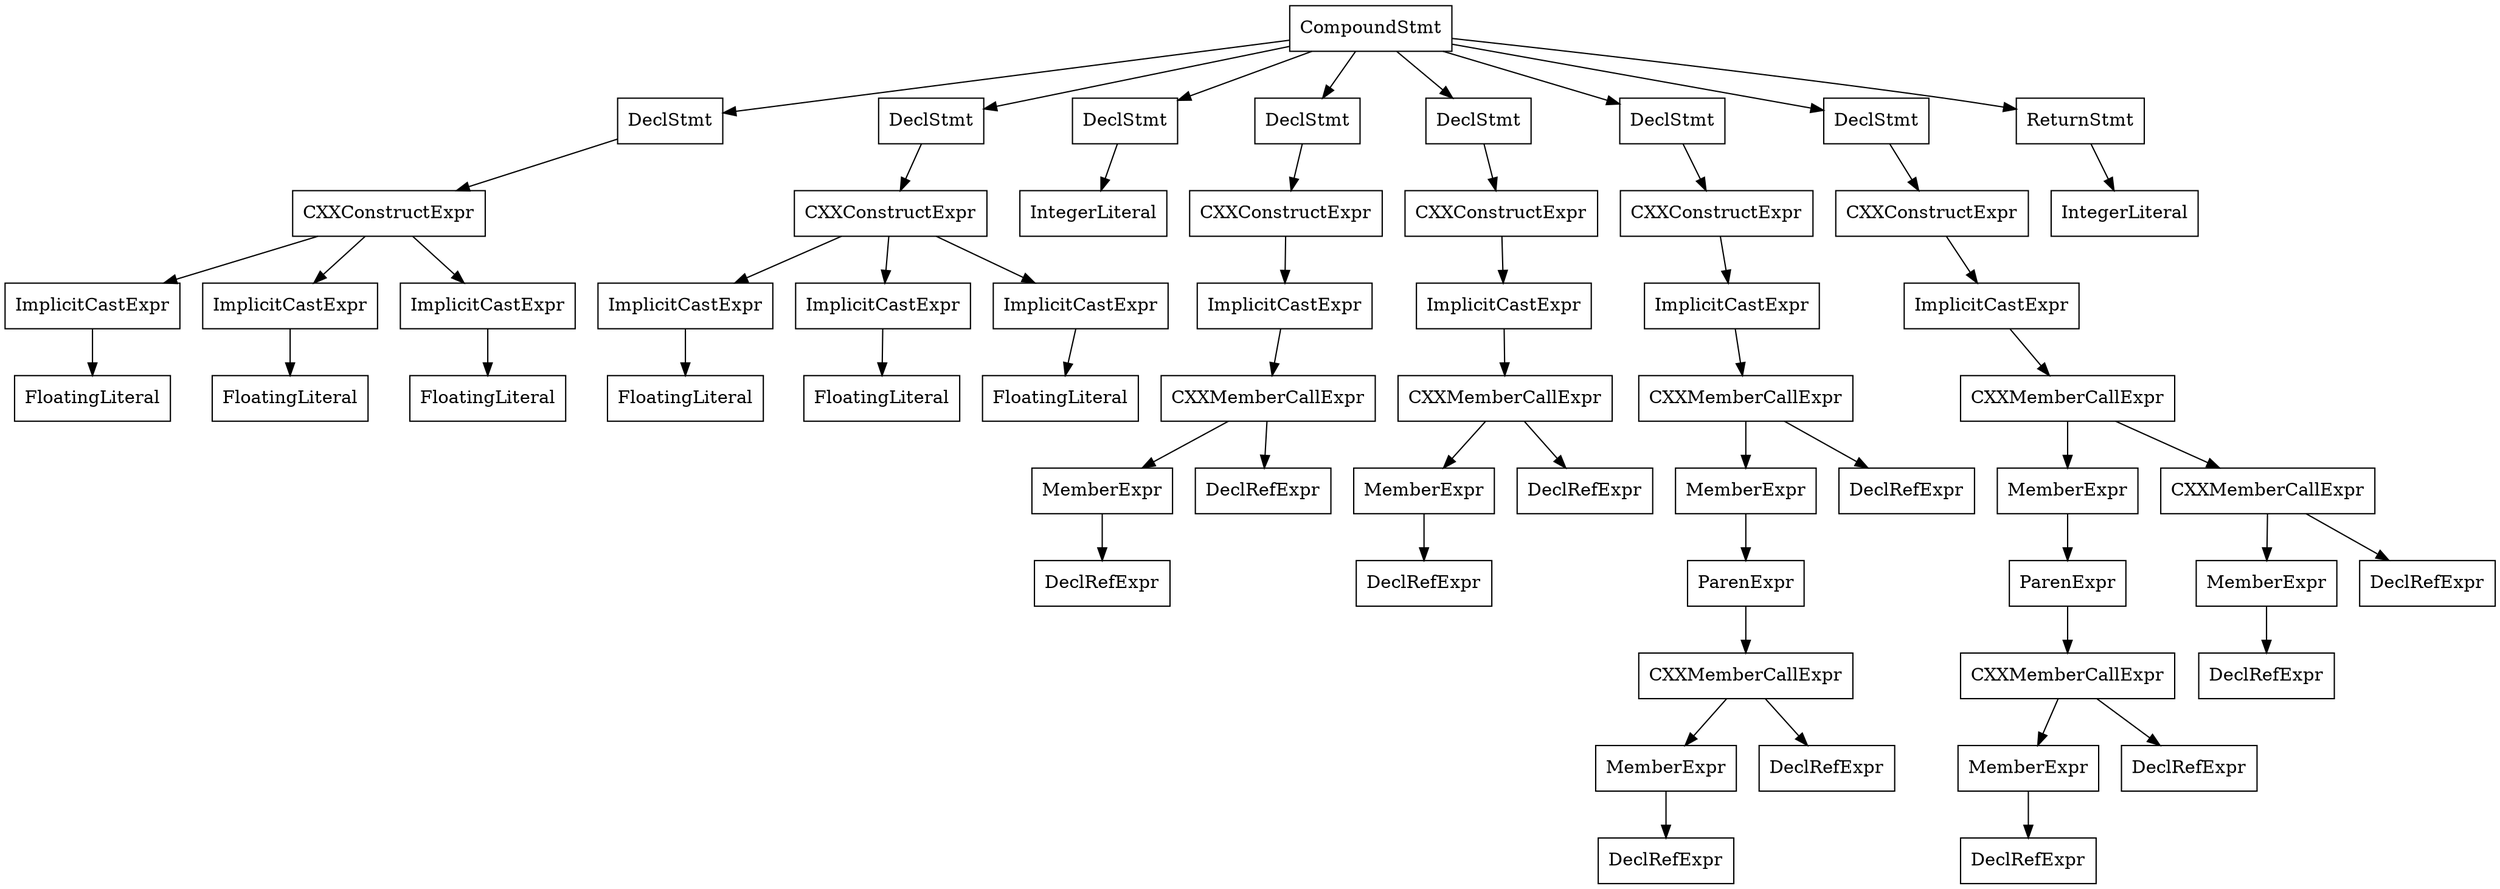 digraph unnamed {

	Node0x7fa364082418 [shape=record,label="{CompoundStmt}"];
	Node0x7fa364082418 -> Node0x7fa36407ff70;
	Node0x7fa364082418 -> Node0x7fa364080118;
	Node0x7fa364082418 -> Node0x7fa3640801c8;
	Node0x7fa364082418 -> Node0x7fa364081da8;
	Node0x7fa364082418 -> Node0x7fa364081f20;
	Node0x7fa364082418 -> Node0x7fa364082138;
	Node0x7fa364082418 -> Node0x7fa3640823d0;
	Node0x7fa364082418 -> Node0x7fa364082408;
	Node0x7fa36407ff70 [shape=record,label="{DeclStmt}"];
	Node0x7fa36407ff70 -> Node0x7fa36407ff28;
	Node0x7fa36407ff28 [shape=record,label="{CXXConstructExpr}"];
	Node0x7fa36407ff28 -> Node0x7fa36407fee0;
	Node0x7fa36407ff28 -> Node0x7fa36407fef8;
	Node0x7fa36407ff28 -> Node0x7fa36407ff10;
	Node0x7fa36407fee0 [shape=record,label="{ImplicitCastExpr}"];
	Node0x7fa36407fee0 -> Node0x7fa36407fca8;
	Node0x7fa36407fca8 [shape=record,label="{FloatingLiteral}"];
	Node0x7fa36407fef8 [shape=record,label="{ImplicitCastExpr}"];
	Node0x7fa36407fef8 -> Node0x7fa36407fcc8;
	Node0x7fa36407fcc8 [shape=record,label="{FloatingLiteral}"];
	Node0x7fa36407ff10 [shape=record,label="{ImplicitCastExpr}"];
	Node0x7fa36407ff10 -> Node0x7fa36407fce8;
	Node0x7fa36407fce8 [shape=record,label="{FloatingLiteral}"];
	Node0x7fa364080118 [shape=record,label="{DeclStmt}"];
	Node0x7fa364080118 -> Node0x7fa3640800d0;
	Node0x7fa3640800d0 [shape=record,label="{CXXConstructExpr}"];
	Node0x7fa3640800d0 -> Node0x7fa364080088;
	Node0x7fa3640800d0 -> Node0x7fa3640800a0;
	Node0x7fa3640800d0 -> Node0x7fa3640800b8;
	Node0x7fa364080088 [shape=record,label="{ImplicitCastExpr}"];
	Node0x7fa364080088 -> Node0x7fa36407fff8;
	Node0x7fa36407fff8 [shape=record,label="{FloatingLiteral}"];
	Node0x7fa3640800a0 [shape=record,label="{ImplicitCastExpr}"];
	Node0x7fa3640800a0 -> Node0x7fa364080018;
	Node0x7fa364080018 [shape=record,label="{FloatingLiteral}"];
	Node0x7fa3640800b8 [shape=record,label="{ImplicitCastExpr}"];
	Node0x7fa3640800b8 -> Node0x7fa364080038;
	Node0x7fa364080038 [shape=record,label="{FloatingLiteral}"];
	Node0x7fa3640801c8 [shape=record,label="{DeclStmt}"];
	Node0x7fa3640801c8 -> Node0x7fa3640801a8;
	Node0x7fa3640801a8 [shape=record,label="{IntegerLiteral}"];
	Node0x7fa364081da8 [shape=record,label="{DeclStmt}"];
	Node0x7fa364081da8 -> Node0x7fa364081d70;
	Node0x7fa364081d70 [shape=record,label="{CXXConstructExpr}"];
	Node0x7fa364081d70 -> Node0x7fa364081b00;
	Node0x7fa364081b00 [shape=record,label="{ImplicitCastExpr}"];
	Node0x7fa364081b00 -> Node0x7fa364081ad0;
	Node0x7fa364081ad0 [shape=record,label="{CXXMemberCallExpr}"];
	Node0x7fa364081ad0 -> Node0x7fa364081a80;
	Node0x7fa364081ad0 -> Node0x7fa364081ab0;
	Node0x7fa364081a80 [shape=record,label="{MemberExpr}"];
	Node0x7fa364081a80 -> Node0x7fa364081a60;
	Node0x7fa364081a60 [shape=record,label="{DeclRefExpr}"];
	Node0x7fa364081ab0 [shape=record,label="{DeclRefExpr}"];
	Node0x7fa364081f20 [shape=record,label="{DeclStmt}"];
	Node0x7fa364081f20 -> Node0x7fa364081ee8;
	Node0x7fa364081ee8 [shape=record,label="{CXXConstructExpr}"];
	Node0x7fa364081ee8 -> Node0x7fa364081ed0;
	Node0x7fa364081ed0 [shape=record,label="{ImplicitCastExpr}"];
	Node0x7fa364081ed0 -> Node0x7fa364081ea0;
	Node0x7fa364081ea0 [shape=record,label="{CXXMemberCallExpr}"];
	Node0x7fa364081ea0 -> Node0x7fa364081e50;
	Node0x7fa364081ea0 -> Node0x7fa364081e80;
	Node0x7fa364081e50 [shape=record,label="{MemberExpr}"];
	Node0x7fa364081e50 -> Node0x7fa364081e30;
	Node0x7fa364081e30 [shape=record,label="{DeclRefExpr}"];
	Node0x7fa364081e80 [shape=record,label="{DeclRefExpr}"];
	Node0x7fa364082138 [shape=record,label="{DeclStmt}"];
	Node0x7fa364082138 -> Node0x7fa364082100;
	Node0x7fa364082100 [shape=record,label="{CXXConstructExpr}"];
	Node0x7fa364082100 -> Node0x7fa3640820e8;
	Node0x7fa3640820e8 [shape=record,label="{ImplicitCastExpr}"];
	Node0x7fa3640820e8 -> Node0x7fa3640820b8;
	Node0x7fa3640820b8 [shape=record,label="{CXXMemberCallExpr}"];
	Node0x7fa3640820b8 -> Node0x7fa364082068;
	Node0x7fa3640820b8 -> Node0x7fa364082098;
	Node0x7fa364082068 [shape=record,label="{MemberExpr}"];
	Node0x7fa364082068 -> Node0x7fa364082048;
	Node0x7fa364082048 [shape=record,label="{ParenExpr}"];
	Node0x7fa364082048 -> Node0x7fa364082018;
	Node0x7fa364082018 [shape=record,label="{CXXMemberCallExpr}"];
	Node0x7fa364082018 -> Node0x7fa364081fc8;
	Node0x7fa364082018 -> Node0x7fa364081ff8;
	Node0x7fa364081fc8 [shape=record,label="{MemberExpr}"];
	Node0x7fa364081fc8 -> Node0x7fa364081fa8;
	Node0x7fa364081fa8 [shape=record,label="{DeclRefExpr}"];
	Node0x7fa364081ff8 [shape=record,label="{DeclRefExpr}"];
	Node0x7fa364082098 [shape=record,label="{DeclRefExpr}"];
	Node0x7fa3640823d0 [shape=record,label="{DeclStmt}"];
	Node0x7fa3640823d0 -> Node0x7fa364082398;
	Node0x7fa364082398 [shape=record,label="{CXXConstructExpr}"];
	Node0x7fa364082398 -> Node0x7fa364082380;
	Node0x7fa364082380 [shape=record,label="{ImplicitCastExpr}"];
	Node0x7fa364082380 -> Node0x7fa364082350;
	Node0x7fa364082350 [shape=record,label="{CXXMemberCallExpr}"];
	Node0x7fa364082350 -> Node0x7fa364082280;
	Node0x7fa364082350 -> Node0x7fa364082320;
	Node0x7fa364082280 [shape=record,label="{MemberExpr}"];
	Node0x7fa364082280 -> Node0x7fa364082260;
	Node0x7fa364082260 [shape=record,label="{ParenExpr}"];
	Node0x7fa364082260 -> Node0x7fa364082230;
	Node0x7fa364082230 [shape=record,label="{CXXMemberCallExpr}"];
	Node0x7fa364082230 -> Node0x7fa3640821e0;
	Node0x7fa364082230 -> Node0x7fa364082210;
	Node0x7fa3640821e0 [shape=record,label="{MemberExpr}"];
	Node0x7fa3640821e0 -> Node0x7fa3640821c0;
	Node0x7fa3640821c0 [shape=record,label="{DeclRefExpr}"];
	Node0x7fa364082210 [shape=record,label="{DeclRefExpr}"];
	Node0x7fa364082320 [shape=record,label="{CXXMemberCallExpr}"];
	Node0x7fa364082320 -> Node0x7fa3640822d0;
	Node0x7fa364082320 -> Node0x7fa364082300;
	Node0x7fa3640822d0 [shape=record,label="{MemberExpr}"];
	Node0x7fa3640822d0 -> Node0x7fa3640822b0;
	Node0x7fa3640822b0 [shape=record,label="{DeclRefExpr}"];
	Node0x7fa364082300 [shape=record,label="{DeclRefExpr}"];
	Node0x7fa364082408 [shape=record,label="{ReturnStmt}"];
	Node0x7fa364082408 -> Node0x7fa3640823e8;
	Node0x7fa3640823e8 [shape=record,label="{IntegerLiteral}"];
}
